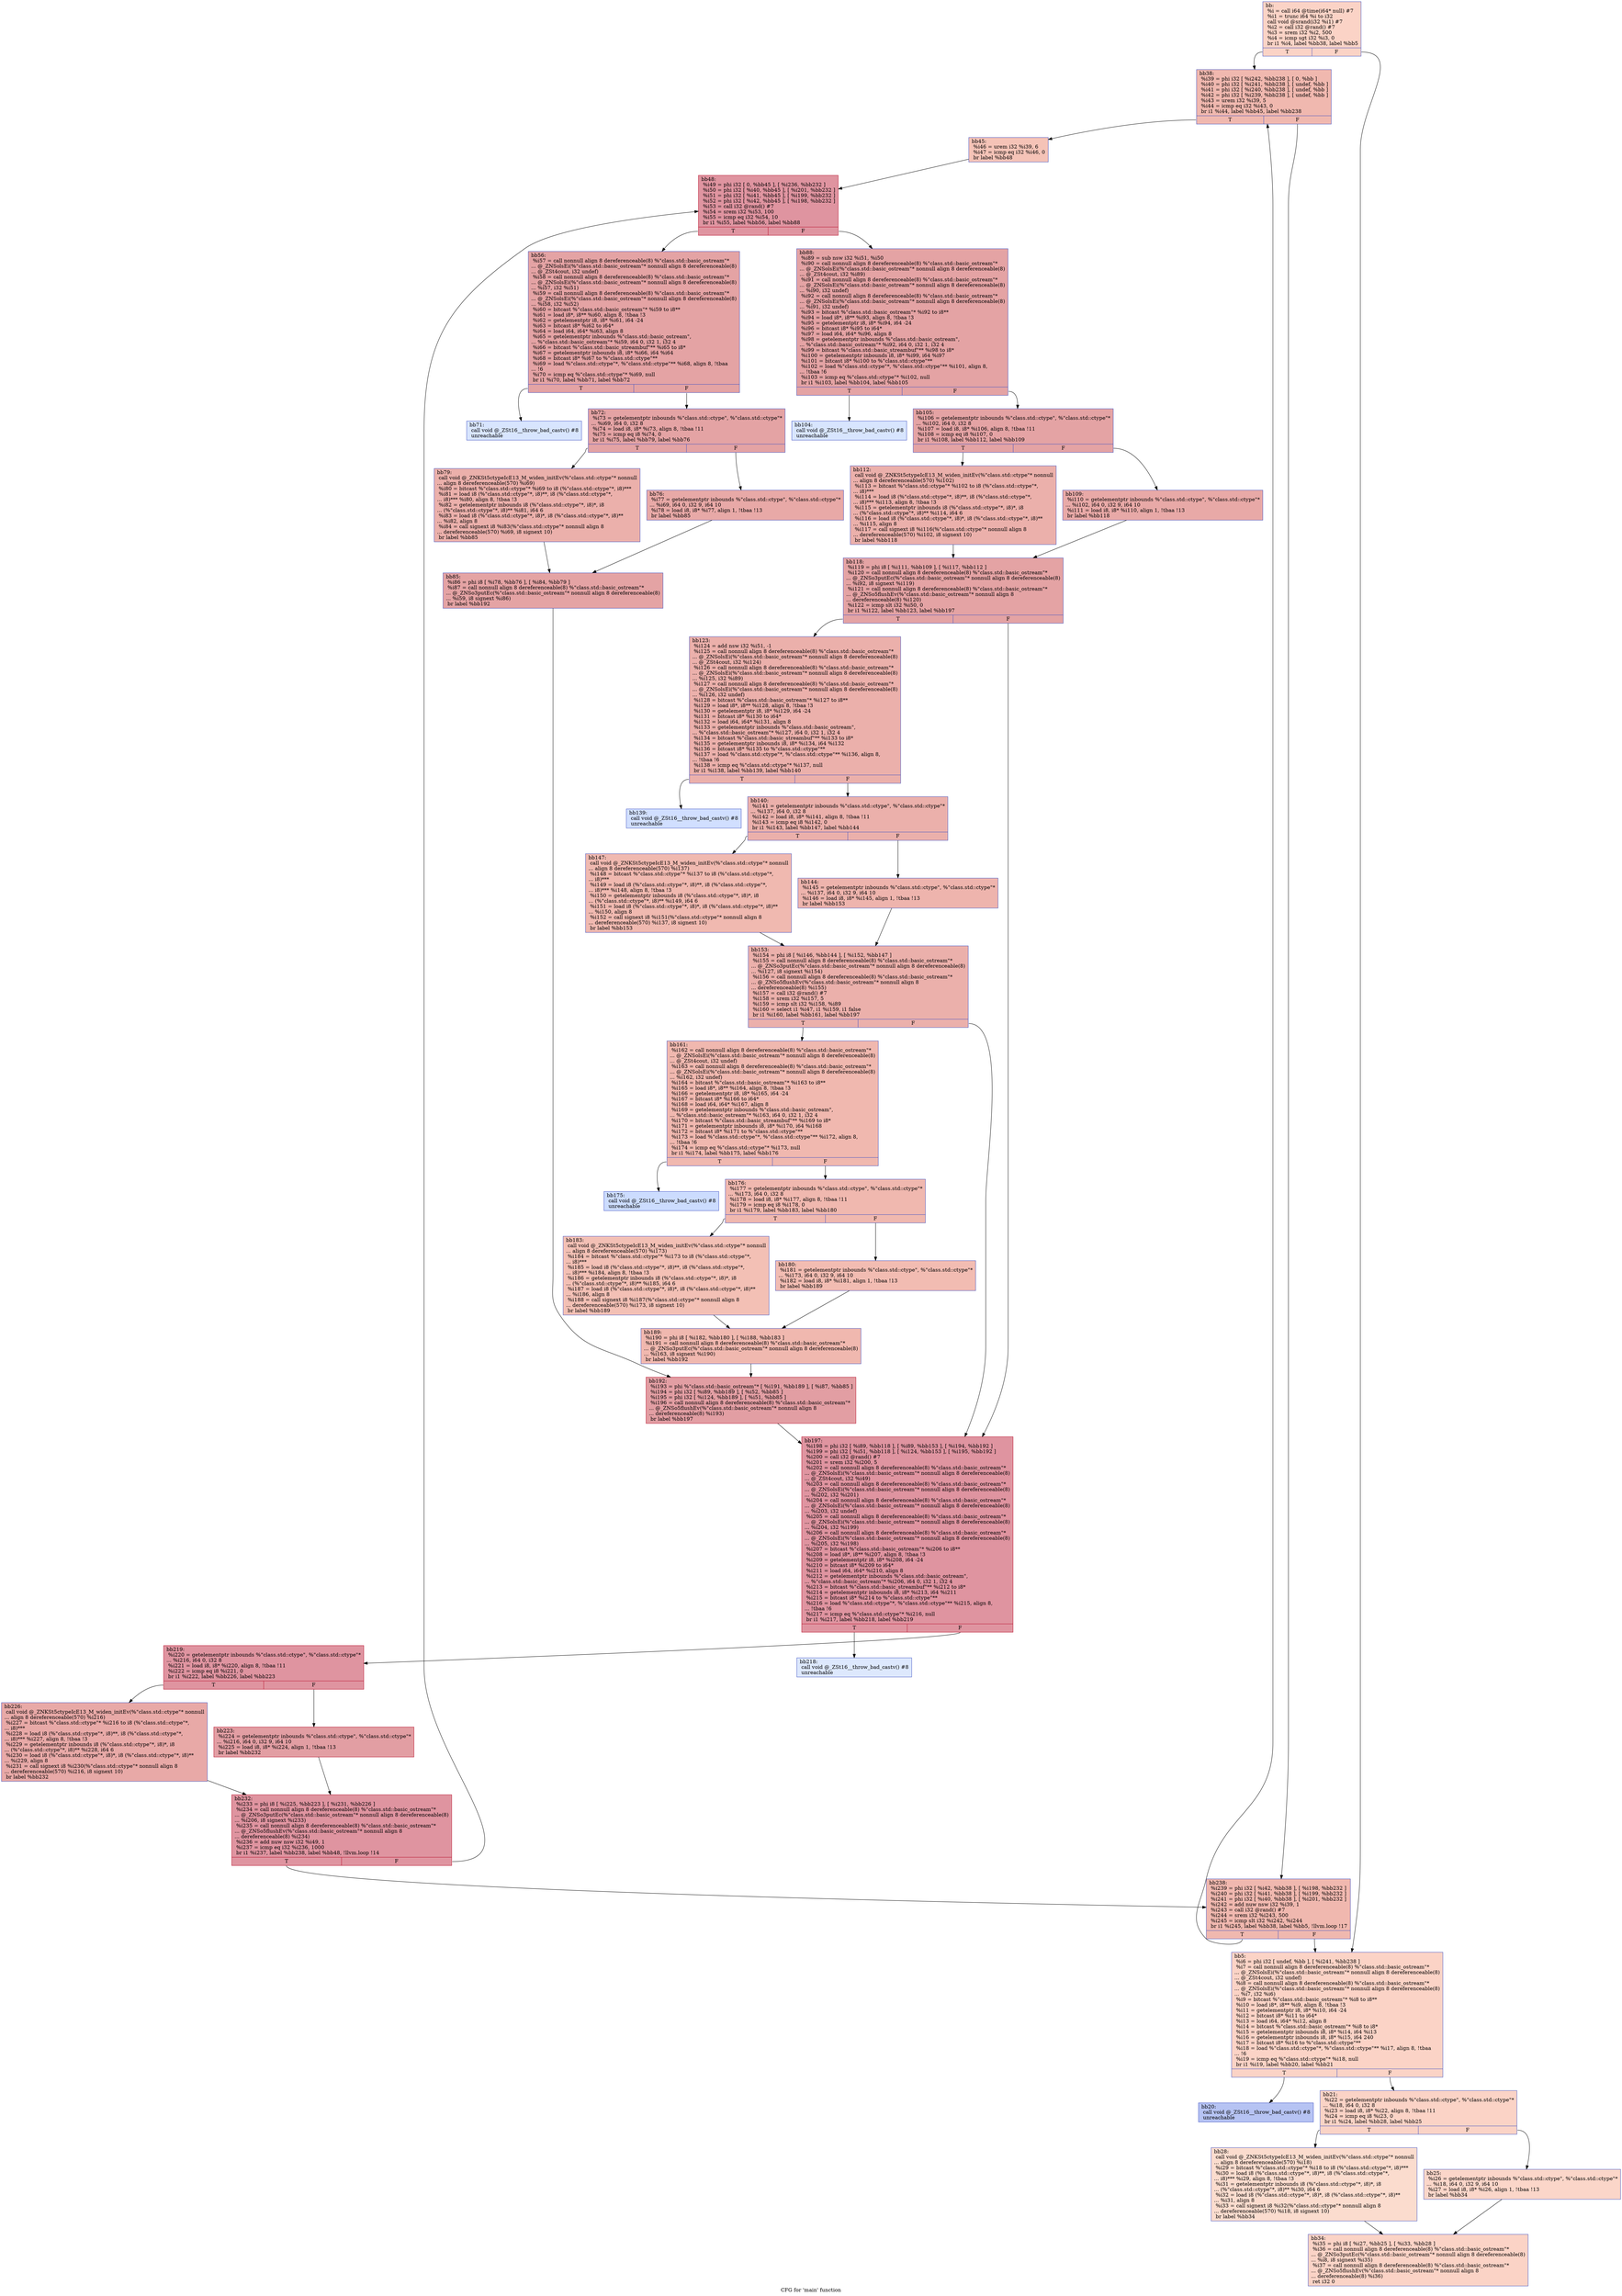 digraph "CFG for 'main' function" {
	label="CFG for 'main' function";

	Node0x629e730 [shape=record,color="#3d50c3ff", style=filled, fillcolor="#f59c7d70",label="{bb:\l  %i = call i64 @time(i64* null) #7\l  %i1 = trunc i64 %i to i32\l  call void @srand(i32 %i1) #7\l  %i2 = call i32 @rand() #7\l  %i3 = srem i32 %i2, 500\l  %i4 = icmp sgt i32 %i3, 0\l  br i1 %i4, label %bb38, label %bb5\l|{<s0>T|<s1>F}}"];
	Node0x629e730:s0 -> Node0x629f000;
	Node0x629e730:s1 -> Node0x629f0d0;
	Node0x629f0d0 [shape=record,color="#3d50c3ff", style=filled, fillcolor="#f59c7d70",label="{bb5:                                              \l  %i6 = phi i32 [ undef, %bb ], [ %i241, %bb238 ]\l  %i7 = call nonnull align 8 dereferenceable(8) %\"class.std::basic_ostream\"*\l... @_ZNSolsEi(%\"class.std::basic_ostream\"* nonnull align 8 dereferenceable(8)\l... @_ZSt4cout, i32 undef)\l  %i8 = call nonnull align 8 dereferenceable(8) %\"class.std::basic_ostream\"*\l... @_ZNSolsEi(%\"class.std::basic_ostream\"* nonnull align 8 dereferenceable(8)\l... %i7, i32 %i6)\l  %i9 = bitcast %\"class.std::basic_ostream\"* %i8 to i8**\l  %i10 = load i8*, i8** %i9, align 8, !tbaa !3\l  %i11 = getelementptr i8, i8* %i10, i64 -24\l  %i12 = bitcast i8* %i11 to i64*\l  %i13 = load i64, i64* %i12, align 8\l  %i14 = bitcast %\"class.std::basic_ostream\"* %i8 to i8*\l  %i15 = getelementptr inbounds i8, i8* %i14, i64 %i13\l  %i16 = getelementptr inbounds i8, i8* %i15, i64 240\l  %i17 = bitcast i8* %i16 to %\"class.std::ctype\"**\l  %i18 = load %\"class.std::ctype\"*, %\"class.std::ctype\"** %i17, align 8, !tbaa\l... !6\l  %i19 = icmp eq %\"class.std::ctype\"* %i18, null\l  br i1 %i19, label %bb20, label %bb21\l|{<s0>T|<s1>F}}"];
	Node0x629f0d0:s0 -> Node0x62a1190;
	Node0x629f0d0:s1 -> Node0x62a1260;
	Node0x62a1190 [shape=record,color="#3d50c3ff", style=filled, fillcolor="#5977e370",label="{bb20:                                             \l  call void @_ZSt16__throw_bad_castv() #8\l  unreachable\l}"];
	Node0x62a1260 [shape=record,color="#3d50c3ff", style=filled, fillcolor="#f59c7d70",label="{bb21:                                             \l  %i22 = getelementptr inbounds %\"class.std::ctype\", %\"class.std::ctype\"*\l... %i18, i64 0, i32 8\l  %i23 = load i8, i8* %i22, align 8, !tbaa !11\l  %i24 = icmp eq i8 %i23, 0\l  br i1 %i24, label %bb28, label %bb25\l|{<s0>T|<s1>F}}"];
	Node0x62a1260:s0 -> Node0x62a1cf0;
	Node0x62a1260:s1 -> Node0x62a1d60;
	Node0x62a1d60 [shape=record,color="#3d50c3ff", style=filled, fillcolor="#f6a38570",label="{bb25:                                             \l  %i26 = getelementptr inbounds %\"class.std::ctype\", %\"class.std::ctype\"*\l... %i18, i64 0, i32 9, i64 10\l  %i27 = load i8, i8* %i26, align 1, !tbaa !13\l  br label %bb34\l}"];
	Node0x62a1d60 -> Node0x62a2110;
	Node0x62a1cf0 [shape=record,color="#3d50c3ff", style=filled, fillcolor="#f7af9170",label="{bb28:                                             \l  call void @_ZNKSt5ctypeIcE13_M_widen_initEv(%\"class.std::ctype\"* nonnull\l... align 8 dereferenceable(570) %i18)\l  %i29 = bitcast %\"class.std::ctype\"* %i18 to i8 (%\"class.std::ctype\"*, i8)***\l  %i30 = load i8 (%\"class.std::ctype\"*, i8)**, i8 (%\"class.std::ctype\"*,\l... i8)*** %i29, align 8, !tbaa !3\l  %i31 = getelementptr inbounds i8 (%\"class.std::ctype\"*, i8)*, i8\l... (%\"class.std::ctype\"*, i8)** %i30, i64 6\l  %i32 = load i8 (%\"class.std::ctype\"*, i8)*, i8 (%\"class.std::ctype\"*, i8)**\l... %i31, align 8\l  %i33 = call signext i8 %i32(%\"class.std::ctype\"* nonnull align 8\l... dereferenceable(570) %i18, i8 signext 10)\l  br label %bb34\l}"];
	Node0x62a1cf0 -> Node0x62a2110;
	Node0x62a2110 [shape=record,color="#3d50c3ff", style=filled, fillcolor="#f59c7d70",label="{bb34:                                             \l  %i35 = phi i8 [ %i27, %bb25 ], [ %i33, %bb28 ]\l  %i36 = call nonnull align 8 dereferenceable(8) %\"class.std::basic_ostream\"*\l... @_ZNSo3putEc(%\"class.std::basic_ostream\"* nonnull align 8 dereferenceable(8)\l... %i8, i8 signext %i35)\l  %i37 = call nonnull align 8 dereferenceable(8) %\"class.std::basic_ostream\"*\l... @_ZNSo5flushEv(%\"class.std::basic_ostream\"* nonnull align 8\l... dereferenceable(8) %i36)\l  ret i32 0\l}"];
	Node0x629f000 [shape=record,color="#3d50c3ff", style=filled, fillcolor="#dc5d4a70",label="{bb38:                                             \l  %i39 = phi i32 [ %i242, %bb238 ], [ 0, %bb ]\l  %i40 = phi i32 [ %i241, %bb238 ], [ undef, %bb ]\l  %i41 = phi i32 [ %i240, %bb238 ], [ undef, %bb ]\l  %i42 = phi i32 [ %i239, %bb238 ], [ undef, %bb ]\l  %i43 = urem i32 %i39, 5\l  %i44 = icmp eq i32 %i43, 0\l  br i1 %i44, label %bb45, label %bb238\l|{<s0>T|<s1>F}}"];
	Node0x629f000:s0 -> Node0x62a42a0;
	Node0x629f000:s1 -> Node0x629f6d0;
	Node0x62a42a0 [shape=record,color="#3d50c3ff", style=filled, fillcolor="#e8765c70",label="{bb45:                                             \l  %i46 = urem i32 %i39, 6\l  %i47 = icmp eq i32 %i46, 0\l  br label %bb48\l}"];
	Node0x62a42a0 -> Node0x62a4bd0;
	Node0x62a4bd0 [shape=record,color="#b70d28ff", style=filled, fillcolor="#b70d2870",label="{bb48:                                             \l  %i49 = phi i32 [ 0, %bb45 ], [ %i236, %bb232 ]\l  %i50 = phi i32 [ %i40, %bb45 ], [ %i201, %bb232 ]\l  %i51 = phi i32 [ %i41, %bb45 ], [ %i199, %bb232 ]\l  %i52 = phi i32 [ %i42, %bb45 ], [ %i198, %bb232 ]\l  %i53 = call i32 @rand() #7\l  %i54 = srem i32 %i53, 100\l  %i55 = icmp eq i32 %i54, 10\l  br i1 %i55, label %bb56, label %bb88\l|{<s0>T|<s1>F}}"];
	Node0x62a4bd0:s0 -> Node0x62a55f0;
	Node0x62a4bd0:s1 -> Node0x62a56c0;
	Node0x62a55f0 [shape=record,color="#3d50c3ff", style=filled, fillcolor="#c32e3170",label="{bb56:                                             \l  %i57 = call nonnull align 8 dereferenceable(8) %\"class.std::basic_ostream\"*\l... @_ZNSolsEi(%\"class.std::basic_ostream\"* nonnull align 8 dereferenceable(8)\l... @_ZSt4cout, i32 undef)\l  %i58 = call nonnull align 8 dereferenceable(8) %\"class.std::basic_ostream\"*\l... @_ZNSolsEi(%\"class.std::basic_ostream\"* nonnull align 8 dereferenceable(8)\l... %i57, i32 %i51)\l  %i59 = call nonnull align 8 dereferenceable(8) %\"class.std::basic_ostream\"*\l... @_ZNSolsEi(%\"class.std::basic_ostream\"* nonnull align 8 dereferenceable(8)\l... %i58, i32 %i52)\l  %i60 = bitcast %\"class.std::basic_ostream\"* %i59 to i8**\l  %i61 = load i8*, i8** %i60, align 8, !tbaa !3\l  %i62 = getelementptr i8, i8* %i61, i64 -24\l  %i63 = bitcast i8* %i62 to i64*\l  %i64 = load i64, i64* %i63, align 8\l  %i65 = getelementptr inbounds %\"class.std::basic_ostream\",\l... %\"class.std::basic_ostream\"* %i59, i64 0, i32 1, i32 4\l  %i66 = bitcast %\"class.std::basic_streambuf\"** %i65 to i8*\l  %i67 = getelementptr inbounds i8, i8* %i66, i64 %i64\l  %i68 = bitcast i8* %i67 to %\"class.std::ctype\"**\l  %i69 = load %\"class.std::ctype\"*, %\"class.std::ctype\"** %i68, align 8, !tbaa\l... !6\l  %i70 = icmp eq %\"class.std::ctype\"* %i69, null\l  br i1 %i70, label %bb71, label %bb72\l|{<s0>T|<s1>F}}"];
	Node0x62a55f0:s0 -> Node0x62a24e0;
	Node0x62a55f0:s1 -> Node0x62a2550;
	Node0x62a24e0 [shape=record,color="#3d50c3ff", style=filled, fillcolor="#a7c5fe70",label="{bb71:                                             \l  call void @_ZSt16__throw_bad_castv() #8\l  unreachable\l}"];
	Node0x62a2550 [shape=record,color="#3d50c3ff", style=filled, fillcolor="#c32e3170",label="{bb72:                                             \l  %i73 = getelementptr inbounds %\"class.std::ctype\", %\"class.std::ctype\"*\l... %i69, i64 0, i32 8\l  %i74 = load i8, i8* %i73, align 8, !tbaa !11\l  %i75 = icmp eq i8 %i74, 0\l  br i1 %i75, label %bb79, label %bb76\l|{<s0>T|<s1>F}}"];
	Node0x62a2550:s0 -> Node0x62a2a90;
	Node0x62a2550:s1 -> Node0x62a2b00;
	Node0x62a2b00 [shape=record,color="#3d50c3ff", style=filled, fillcolor="#ca3b3770",label="{bb76:                                             \l  %i77 = getelementptr inbounds %\"class.std::ctype\", %\"class.std::ctype\"*\l... %i69, i64 0, i32 9, i64 10\l  %i78 = load i8, i8* %i77, align 1, !tbaa !13\l  br label %bb85\l}"];
	Node0x62a2b00 -> Node0x62a84b0;
	Node0x62a2a90 [shape=record,color="#3d50c3ff", style=filled, fillcolor="#d24b4070",label="{bb79:                                             \l  call void @_ZNKSt5ctypeIcE13_M_widen_initEv(%\"class.std::ctype\"* nonnull\l... align 8 dereferenceable(570) %i69)\l  %i80 = bitcast %\"class.std::ctype\"* %i69 to i8 (%\"class.std::ctype\"*, i8)***\l  %i81 = load i8 (%\"class.std::ctype\"*, i8)**, i8 (%\"class.std::ctype\"*,\l... i8)*** %i80, align 8, !tbaa !3\l  %i82 = getelementptr inbounds i8 (%\"class.std::ctype\"*, i8)*, i8\l... (%\"class.std::ctype\"*, i8)** %i81, i64 6\l  %i83 = load i8 (%\"class.std::ctype\"*, i8)*, i8 (%\"class.std::ctype\"*, i8)**\l... %i82, align 8\l  %i84 = call signext i8 %i83(%\"class.std::ctype\"* nonnull align 8\l... dereferenceable(570) %i69, i8 signext 10)\l  br label %bb85\l}"];
	Node0x62a2a90 -> Node0x62a84b0;
	Node0x62a84b0 [shape=record,color="#3d50c3ff", style=filled, fillcolor="#c32e3170",label="{bb85:                                             \l  %i86 = phi i8 [ %i78, %bb76 ], [ %i84, %bb79 ]\l  %i87 = call nonnull align 8 dereferenceable(8) %\"class.std::basic_ostream\"*\l... @_ZNSo3putEc(%\"class.std::basic_ostream\"* nonnull align 8 dereferenceable(8)\l... %i59, i8 signext %i86)\l  br label %bb192\l}"];
	Node0x62a84b0 -> Node0x62a8c30;
	Node0x62a56c0 [shape=record,color="#3d50c3ff", style=filled, fillcolor="#c32e3170",label="{bb88:                                             \l  %i89 = sub nsw i32 %i51, %i50\l  %i90 = call nonnull align 8 dereferenceable(8) %\"class.std::basic_ostream\"*\l... @_ZNSolsEi(%\"class.std::basic_ostream\"* nonnull align 8 dereferenceable(8)\l... @_ZSt4cout, i32 %i89)\l  %i91 = call nonnull align 8 dereferenceable(8) %\"class.std::basic_ostream\"*\l... @_ZNSolsEi(%\"class.std::basic_ostream\"* nonnull align 8 dereferenceable(8)\l... %i90, i32 undef)\l  %i92 = call nonnull align 8 dereferenceable(8) %\"class.std::basic_ostream\"*\l... @_ZNSolsEi(%\"class.std::basic_ostream\"* nonnull align 8 dereferenceable(8)\l... %i91, i32 undef)\l  %i93 = bitcast %\"class.std::basic_ostream\"* %i92 to i8**\l  %i94 = load i8*, i8** %i93, align 8, !tbaa !3\l  %i95 = getelementptr i8, i8* %i94, i64 -24\l  %i96 = bitcast i8* %i95 to i64*\l  %i97 = load i64, i64* %i96, align 8\l  %i98 = getelementptr inbounds %\"class.std::basic_ostream\",\l... %\"class.std::basic_ostream\"* %i92, i64 0, i32 1, i32 4\l  %i99 = bitcast %\"class.std::basic_streambuf\"** %i98 to i8*\l  %i100 = getelementptr inbounds i8, i8* %i99, i64 %i97\l  %i101 = bitcast i8* %i100 to %\"class.std::ctype\"**\l  %i102 = load %\"class.std::ctype\"*, %\"class.std::ctype\"** %i101, align 8,\l... !tbaa !6\l  %i103 = icmp eq %\"class.std::ctype\"* %i102, null\l  br i1 %i103, label %bb104, label %bb105\l|{<s0>T|<s1>F}}"];
	Node0x62a56c0:s0 -> Node0x62a9d70;
	Node0x62a56c0:s1 -> Node0x62a9de0;
	Node0x62a9d70 [shape=record,color="#3d50c3ff", style=filled, fillcolor="#a7c5fe70",label="{bb104:                                            \l  call void @_ZSt16__throw_bad_castv() #8\l  unreachable\l}"];
	Node0x62a9de0 [shape=record,color="#3d50c3ff", style=filled, fillcolor="#c32e3170",label="{bb105:                                            \l  %i106 = getelementptr inbounds %\"class.std::ctype\", %\"class.std::ctype\"*\l... %i102, i64 0, i32 8\l  %i107 = load i8, i8* %i106, align 8, !tbaa !11\l  %i108 = icmp eq i8 %i107, 0\l  br i1 %i108, label %bb112, label %bb109\l|{<s0>T|<s1>F}}"];
	Node0x62a9de0:s0 -> Node0x62aa2c0;
	Node0x62a9de0:s1 -> Node0x62aa330;
	Node0x62aa330 [shape=record,color="#3d50c3ff", style=filled, fillcolor="#ca3b3770",label="{bb109:                                            \l  %i110 = getelementptr inbounds %\"class.std::ctype\", %\"class.std::ctype\"*\l... %i102, i64 0, i32 9, i64 10\l  %i111 = load i8, i8* %i110, align 1, !tbaa !13\l  br label %bb118\l}"];
	Node0x62aa330 -> Node0x62aa500;
	Node0x62aa2c0 [shape=record,color="#3d50c3ff", style=filled, fillcolor="#d24b4070",label="{bb112:                                            \l  call void @_ZNKSt5ctypeIcE13_M_widen_initEv(%\"class.std::ctype\"* nonnull\l... align 8 dereferenceable(570) %i102)\l  %i113 = bitcast %\"class.std::ctype\"* %i102 to i8 (%\"class.std::ctype\"*,\l... i8)***\l  %i114 = load i8 (%\"class.std::ctype\"*, i8)**, i8 (%\"class.std::ctype\"*,\l... i8)*** %i113, align 8, !tbaa !3\l  %i115 = getelementptr inbounds i8 (%\"class.std::ctype\"*, i8)*, i8\l... (%\"class.std::ctype\"*, i8)** %i114, i64 6\l  %i116 = load i8 (%\"class.std::ctype\"*, i8)*, i8 (%\"class.std::ctype\"*, i8)**\l... %i115, align 8\l  %i117 = call signext i8 %i116(%\"class.std::ctype\"* nonnull align 8\l... dereferenceable(570) %i102, i8 signext 10)\l  br label %bb118\l}"];
	Node0x62aa2c0 -> Node0x62aa500;
	Node0x62aa500 [shape=record,color="#3d50c3ff", style=filled, fillcolor="#c32e3170",label="{bb118:                                            \l  %i119 = phi i8 [ %i111, %bb109 ], [ %i117, %bb112 ]\l  %i120 = call nonnull align 8 dereferenceable(8) %\"class.std::basic_ostream\"*\l... @_ZNSo3putEc(%\"class.std::basic_ostream\"* nonnull align 8 dereferenceable(8)\l... %i92, i8 signext %i119)\l  %i121 = call nonnull align 8 dereferenceable(8) %\"class.std::basic_ostream\"*\l... @_ZNSo5flushEv(%\"class.std::basic_ostream\"* nonnull align 8\l... dereferenceable(8) %i120)\l  %i122 = icmp slt i32 %i50, 0\l  br i1 %i122, label %bb123, label %bb197\l|{<s0>T|<s1>F}}"];
	Node0x62aa500:s0 -> Node0x62aae40;
	Node0x62aa500:s1 -> Node0x62aaeb0;
	Node0x62aae40 [shape=record,color="#3d50c3ff", style=filled, fillcolor="#d24b4070",label="{bb123:                                            \l  %i124 = add nsw i32 %i51, -1\l  %i125 = call nonnull align 8 dereferenceable(8) %\"class.std::basic_ostream\"*\l... @_ZNSolsEi(%\"class.std::basic_ostream\"* nonnull align 8 dereferenceable(8)\l... @_ZSt4cout, i32 %i124)\l  %i126 = call nonnull align 8 dereferenceable(8) %\"class.std::basic_ostream\"*\l... @_ZNSolsEi(%\"class.std::basic_ostream\"* nonnull align 8 dereferenceable(8)\l... %i125, i32 %i89)\l  %i127 = call nonnull align 8 dereferenceable(8) %\"class.std::basic_ostream\"*\l... @_ZNSolsEi(%\"class.std::basic_ostream\"* nonnull align 8 dereferenceable(8)\l... %i126, i32 undef)\l  %i128 = bitcast %\"class.std::basic_ostream\"* %i127 to i8**\l  %i129 = load i8*, i8** %i128, align 8, !tbaa !3\l  %i130 = getelementptr i8, i8* %i129, i64 -24\l  %i131 = bitcast i8* %i130 to i64*\l  %i132 = load i64, i64* %i131, align 8\l  %i133 = getelementptr inbounds %\"class.std::basic_ostream\",\l... %\"class.std::basic_ostream\"* %i127, i64 0, i32 1, i32 4\l  %i134 = bitcast %\"class.std::basic_streambuf\"** %i133 to i8*\l  %i135 = getelementptr inbounds i8, i8* %i134, i64 %i132\l  %i136 = bitcast i8* %i135 to %\"class.std::ctype\"**\l  %i137 = load %\"class.std::ctype\"*, %\"class.std::ctype\"** %i136, align 8,\l... !tbaa !6\l  %i138 = icmp eq %\"class.std::ctype\"* %i137, null\l  br i1 %i138, label %bb139, label %bb140\l|{<s0>T|<s1>F}}"];
	Node0x62aae40:s0 -> Node0x62abab0;
	Node0x62aae40:s1 -> Node0x62abb20;
	Node0x62abab0 [shape=record,color="#3d50c3ff", style=filled, fillcolor="#96b7ff70",label="{bb139:                                            \l  call void @_ZSt16__throw_bad_castv() #8\l  unreachable\l}"];
	Node0x62abb20 [shape=record,color="#3d50c3ff", style=filled, fillcolor="#d24b4070",label="{bb140:                                            \l  %i141 = getelementptr inbounds %\"class.std::ctype\", %\"class.std::ctype\"*\l... %i137, i64 0, i32 8\l  %i142 = load i8, i8* %i141, align 8, !tbaa !11\l  %i143 = icmp eq i8 %i142, 0\l  br i1 %i143, label %bb147, label %bb144\l|{<s0>T|<s1>F}}"];
	Node0x62abb20:s0 -> Node0x62ac030;
	Node0x62abb20:s1 -> Node0x62ac0a0;
	Node0x62ac0a0 [shape=record,color="#3d50c3ff", style=filled, fillcolor="#d8564670",label="{bb144:                                            \l  %i145 = getelementptr inbounds %\"class.std::ctype\", %\"class.std::ctype\"*\l... %i137, i64 0, i32 9, i64 10\l  %i146 = load i8, i8* %i145, align 1, !tbaa !13\l  br label %bb153\l}"];
	Node0x62ac0a0 -> Node0x62ac270;
	Node0x62ac030 [shape=record,color="#3d50c3ff", style=filled, fillcolor="#de614d70",label="{bb147:                                            \l  call void @_ZNKSt5ctypeIcE13_M_widen_initEv(%\"class.std::ctype\"* nonnull\l... align 8 dereferenceable(570) %i137)\l  %i148 = bitcast %\"class.std::ctype\"* %i137 to i8 (%\"class.std::ctype\"*,\l... i8)***\l  %i149 = load i8 (%\"class.std::ctype\"*, i8)**, i8 (%\"class.std::ctype\"*,\l... i8)*** %i148, align 8, !tbaa !3\l  %i150 = getelementptr inbounds i8 (%\"class.std::ctype\"*, i8)*, i8\l... (%\"class.std::ctype\"*, i8)** %i149, i64 6\l  %i151 = load i8 (%\"class.std::ctype\"*, i8)*, i8 (%\"class.std::ctype\"*, i8)**\l... %i150, align 8\l  %i152 = call signext i8 %i151(%\"class.std::ctype\"* nonnull align 8\l... dereferenceable(570) %i137, i8 signext 10)\l  br label %bb153\l}"];
	Node0x62ac030 -> Node0x62ac270;
	Node0x62ac270 [shape=record,color="#3d50c3ff", style=filled, fillcolor="#d24b4070",label="{bb153:                                            \l  %i154 = phi i8 [ %i146, %bb144 ], [ %i152, %bb147 ]\l  %i155 = call nonnull align 8 dereferenceable(8) %\"class.std::basic_ostream\"*\l... @_ZNSo3putEc(%\"class.std::basic_ostream\"* nonnull align 8 dereferenceable(8)\l... %i127, i8 signext %i154)\l  %i156 = call nonnull align 8 dereferenceable(8) %\"class.std::basic_ostream\"*\l... @_ZNSo5flushEv(%\"class.std::basic_ostream\"* nonnull align 8\l... dereferenceable(8) %i155)\l  %i157 = call i32 @rand() #7\l  %i158 = srem i32 %i157, 5\l  %i159 = icmp slt i32 %i158, %i89\l  %i160 = select i1 %i47, i1 %i159, i1 false\l  br i1 %i160, label %bb161, label %bb197\l|{<s0>T|<s1>F}}"];
	Node0x62ac270:s0 -> Node0x62ace40;
	Node0x62ac270:s1 -> Node0x62aaeb0;
	Node0x62ace40 [shape=record,color="#3d50c3ff", style=filled, fillcolor="#dc5d4a70",label="{bb161:                                            \l  %i162 = call nonnull align 8 dereferenceable(8) %\"class.std::basic_ostream\"*\l... @_ZNSolsEi(%\"class.std::basic_ostream\"* nonnull align 8 dereferenceable(8)\l... @_ZSt4cout, i32 undef)\l  %i163 = call nonnull align 8 dereferenceable(8) %\"class.std::basic_ostream\"*\l... @_ZNSolsEi(%\"class.std::basic_ostream\"* nonnull align 8 dereferenceable(8)\l... %i162, i32 undef)\l  %i164 = bitcast %\"class.std::basic_ostream\"* %i163 to i8**\l  %i165 = load i8*, i8** %i164, align 8, !tbaa !3\l  %i166 = getelementptr i8, i8* %i165, i64 -24\l  %i167 = bitcast i8* %i166 to i64*\l  %i168 = load i64, i64* %i167, align 8\l  %i169 = getelementptr inbounds %\"class.std::basic_ostream\",\l... %\"class.std::basic_ostream\"* %i163, i64 0, i32 1, i32 4\l  %i170 = bitcast %\"class.std::basic_streambuf\"** %i169 to i8*\l  %i171 = getelementptr inbounds i8, i8* %i170, i64 %i168\l  %i172 = bitcast i8* %i171 to %\"class.std::ctype\"**\l  %i173 = load %\"class.std::ctype\"*, %\"class.std::ctype\"** %i172, align 8,\l... !tbaa !6\l  %i174 = icmp eq %\"class.std::ctype\"* %i173, null\l  br i1 %i174, label %bb175, label %bb176\l|{<s0>T|<s1>F}}"];
	Node0x62ace40:s0 -> Node0x62a6e80;
	Node0x62ace40:s1 -> Node0x62a6ef0;
	Node0x62a6e80 [shape=record,color="#3d50c3ff", style=filled, fillcolor="#8caffe70",label="{bb175:                                            \l  call void @_ZSt16__throw_bad_castv() #8\l  unreachable\l}"];
	Node0x62a6ef0 [shape=record,color="#3d50c3ff", style=filled, fillcolor="#dc5d4a70",label="{bb176:                                            \l  %i177 = getelementptr inbounds %\"class.std::ctype\", %\"class.std::ctype\"*\l... %i173, i64 0, i32 8\l  %i178 = load i8, i8* %i177, align 8, !tbaa !11\l  %i179 = icmp eq i8 %i178, 0\l  br i1 %i179, label %bb183, label %bb180\l|{<s0>T|<s1>F}}"];
	Node0x62a6ef0:s0 -> Node0x62a7400;
	Node0x62a6ef0:s1 -> Node0x62a7470;
	Node0x62a7470 [shape=record,color="#3d50c3ff", style=filled, fillcolor="#e1675170",label="{bb180:                                            \l  %i181 = getelementptr inbounds %\"class.std::ctype\", %\"class.std::ctype\"*\l... %i173, i64 0, i32 9, i64 10\l  %i182 = load i8, i8* %i181, align 1, !tbaa !13\l  br label %bb189\l}"];
	Node0x62a7470 -> Node0x62a7720;
	Node0x62a7400 [shape=record,color="#3d50c3ff", style=filled, fillcolor="#e5705870",label="{bb183:                                            \l  call void @_ZNKSt5ctypeIcE13_M_widen_initEv(%\"class.std::ctype\"* nonnull\l... align 8 dereferenceable(570) %i173)\l  %i184 = bitcast %\"class.std::ctype\"* %i173 to i8 (%\"class.std::ctype\"*,\l... i8)***\l  %i185 = load i8 (%\"class.std::ctype\"*, i8)**, i8 (%\"class.std::ctype\"*,\l... i8)*** %i184, align 8, !tbaa !3\l  %i186 = getelementptr inbounds i8 (%\"class.std::ctype\"*, i8)*, i8\l... (%\"class.std::ctype\"*, i8)** %i185, i64 6\l  %i187 = load i8 (%\"class.std::ctype\"*, i8)*, i8 (%\"class.std::ctype\"*, i8)**\l... %i186, align 8\l  %i188 = call signext i8 %i187(%\"class.std::ctype\"* nonnull align 8\l... dereferenceable(570) %i173, i8 signext 10)\l  br label %bb189\l}"];
	Node0x62a7400 -> Node0x62a7720;
	Node0x62a7720 [shape=record,color="#3d50c3ff", style=filled, fillcolor="#dc5d4a70",label="{bb189:                                            \l  %i190 = phi i8 [ %i182, %bb180 ], [ %i188, %bb183 ]\l  %i191 = call nonnull align 8 dereferenceable(8) %\"class.std::basic_ostream\"*\l... @_ZNSo3putEc(%\"class.std::basic_ostream\"* nonnull align 8 dereferenceable(8)\l... %i163, i8 signext %i190)\l  br label %bb192\l}"];
	Node0x62a7720 -> Node0x62a8c30;
	Node0x62a8c30 [shape=record,color="#b70d28ff", style=filled, fillcolor="#be242e70",label="{bb192:                                            \l  %i193 = phi %\"class.std::basic_ostream\"* [ %i191, %bb189 ], [ %i87, %bb85 ]\l  %i194 = phi i32 [ %i89, %bb189 ], [ %i52, %bb85 ]\l  %i195 = phi i32 [ %i124, %bb189 ], [ %i51, %bb85 ]\l  %i196 = call nonnull align 8 dereferenceable(8) %\"class.std::basic_ostream\"*\l... @_ZNSo5flushEv(%\"class.std::basic_ostream\"* nonnull align 8\l... dereferenceable(8) %i193)\l  br label %bb197\l}"];
	Node0x62a8c30 -> Node0x62aaeb0;
	Node0x62aaeb0 [shape=record,color="#b70d28ff", style=filled, fillcolor="#b70d2870",label="{bb197:                                            \l  %i198 = phi i32 [ %i89, %bb118 ], [ %i89, %bb153 ], [ %i194, %bb192 ]\l  %i199 = phi i32 [ %i51, %bb118 ], [ %i124, %bb153 ], [ %i195, %bb192 ]\l  %i200 = call i32 @rand() #7\l  %i201 = srem i32 %i200, 5\l  %i202 = call nonnull align 8 dereferenceable(8) %\"class.std::basic_ostream\"*\l... @_ZNSolsEi(%\"class.std::basic_ostream\"* nonnull align 8 dereferenceable(8)\l... @_ZSt4cout, i32 %i49)\l  %i203 = call nonnull align 8 dereferenceable(8) %\"class.std::basic_ostream\"*\l... @_ZNSolsEi(%\"class.std::basic_ostream\"* nonnull align 8 dereferenceable(8)\l... %i202, i32 %i201)\l  %i204 = call nonnull align 8 dereferenceable(8) %\"class.std::basic_ostream\"*\l... @_ZNSolsEi(%\"class.std::basic_ostream\"* nonnull align 8 dereferenceable(8)\l... %i203, i32 undef)\l  %i205 = call nonnull align 8 dereferenceable(8) %\"class.std::basic_ostream\"*\l... @_ZNSolsEi(%\"class.std::basic_ostream\"* nonnull align 8 dereferenceable(8)\l... %i204, i32 %i199)\l  %i206 = call nonnull align 8 dereferenceable(8) %\"class.std::basic_ostream\"*\l... @_ZNSolsEi(%\"class.std::basic_ostream\"* nonnull align 8 dereferenceable(8)\l... %i205, i32 %i198)\l  %i207 = bitcast %\"class.std::basic_ostream\"* %i206 to i8**\l  %i208 = load i8*, i8** %i207, align 8, !tbaa !3\l  %i209 = getelementptr i8, i8* %i208, i64 -24\l  %i210 = bitcast i8* %i209 to i64*\l  %i211 = load i64, i64* %i210, align 8\l  %i212 = getelementptr inbounds %\"class.std::basic_ostream\",\l... %\"class.std::basic_ostream\"* %i206, i64 0, i32 1, i32 4\l  %i213 = bitcast %\"class.std::basic_streambuf\"** %i212 to i8*\l  %i214 = getelementptr inbounds i8, i8* %i213, i64 %i211\l  %i215 = bitcast i8* %i214 to %\"class.std::ctype\"**\l  %i216 = load %\"class.std::ctype\"*, %\"class.std::ctype\"** %i215, align 8,\l... !tbaa !6\l  %i217 = icmp eq %\"class.std::ctype\"* %i216, null\l  br i1 %i217, label %bb218, label %bb219\l|{<s0>T|<s1>F}}"];
	Node0x62aaeb0:s0 -> Node0x62b18f0;
	Node0x62aaeb0:s1 -> Node0x62b1960;
	Node0x62b18f0 [shape=record,color="#3d50c3ff", style=filled, fillcolor="#b2ccfb70",label="{bb218:                                            \l  call void @_ZSt16__throw_bad_castv() #8\l  unreachable\l}"];
	Node0x62b1960 [shape=record,color="#b70d28ff", style=filled, fillcolor="#b70d2870",label="{bb219:                                            \l  %i220 = getelementptr inbounds %\"class.std::ctype\", %\"class.std::ctype\"*\l... %i216, i64 0, i32 8\l  %i221 = load i8, i8* %i220, align 8, !tbaa !11\l  %i222 = icmp eq i8 %i221, 0\l  br i1 %i222, label %bb226, label %bb223\l|{<s0>T|<s1>F}}"];
	Node0x62b1960:s0 -> Node0x62b1de0;
	Node0x62b1960:s1 -> Node0x62b1e50;
	Node0x62b1e50 [shape=record,color="#b70d28ff", style=filled, fillcolor="#be242e70",label="{bb223:                                            \l  %i224 = getelementptr inbounds %\"class.std::ctype\", %\"class.std::ctype\"*\l... %i216, i64 0, i32 9, i64 10\l  %i225 = load i8, i8* %i224, align 1, !tbaa !13\l  br label %bb232\l}"];
	Node0x62b1e50 -> Node0x62a4d00;
	Node0x62b1de0 [shape=record,color="#3d50c3ff", style=filled, fillcolor="#ca3b3770",label="{bb226:                                            \l  call void @_ZNKSt5ctypeIcE13_M_widen_initEv(%\"class.std::ctype\"* nonnull\l... align 8 dereferenceable(570) %i216)\l  %i227 = bitcast %\"class.std::ctype\"* %i216 to i8 (%\"class.std::ctype\"*,\l... i8)***\l  %i228 = load i8 (%\"class.std::ctype\"*, i8)**, i8 (%\"class.std::ctype\"*,\l... i8)*** %i227, align 8, !tbaa !3\l  %i229 = getelementptr inbounds i8 (%\"class.std::ctype\"*, i8)*, i8\l... (%\"class.std::ctype\"*, i8)** %i228, i64 6\l  %i230 = load i8 (%\"class.std::ctype\"*, i8)*, i8 (%\"class.std::ctype\"*, i8)**\l... %i229, align 8\l  %i231 = call signext i8 %i230(%\"class.std::ctype\"* nonnull align 8\l... dereferenceable(570) %i216, i8 signext 10)\l  br label %bb232\l}"];
	Node0x62b1de0 -> Node0x62a4d00;
	Node0x62a4d00 [shape=record,color="#b70d28ff", style=filled, fillcolor="#b70d2870",label="{bb232:                                            \l  %i233 = phi i8 [ %i225, %bb223 ], [ %i231, %bb226 ]\l  %i234 = call nonnull align 8 dereferenceable(8) %\"class.std::basic_ostream\"*\l... @_ZNSo3putEc(%\"class.std::basic_ostream\"* nonnull align 8 dereferenceable(8)\l... %i206, i8 signext %i233)\l  %i235 = call nonnull align 8 dereferenceable(8) %\"class.std::basic_ostream\"*\l... @_ZNSo5flushEv(%\"class.std::basic_ostream\"* nonnull align 8\l... dereferenceable(8) %i234)\l  %i236 = add nuw nsw i32 %i49, 1\l  %i237 = icmp eq i32 %i236, 1000\l  br i1 %i237, label %bb238, label %bb48, !llvm.loop !14\l|{<s0>T|<s1>F}}"];
	Node0x62a4d00:s0 -> Node0x629f6d0;
	Node0x62a4d00:s1 -> Node0x62a4bd0;
	Node0x629f6d0 [shape=record,color="#3d50c3ff", style=filled, fillcolor="#dc5d4a70",label="{bb238:                                            \l  %i239 = phi i32 [ %i42, %bb38 ], [ %i198, %bb232 ]\l  %i240 = phi i32 [ %i41, %bb38 ], [ %i199, %bb232 ]\l  %i241 = phi i32 [ %i40, %bb38 ], [ %i201, %bb232 ]\l  %i242 = add nuw nsw i32 %i39, 1\l  %i243 = call i32 @rand() #7\l  %i244 = srem i32 %i243, 500\l  %i245 = icmp slt i32 %i242, %i244\l  br i1 %i245, label %bb38, label %bb5, !llvm.loop !17\l|{<s0>T|<s1>F}}"];
	Node0x629f6d0:s0 -> Node0x629f000;
	Node0x629f6d0:s1 -> Node0x629f0d0;
}
